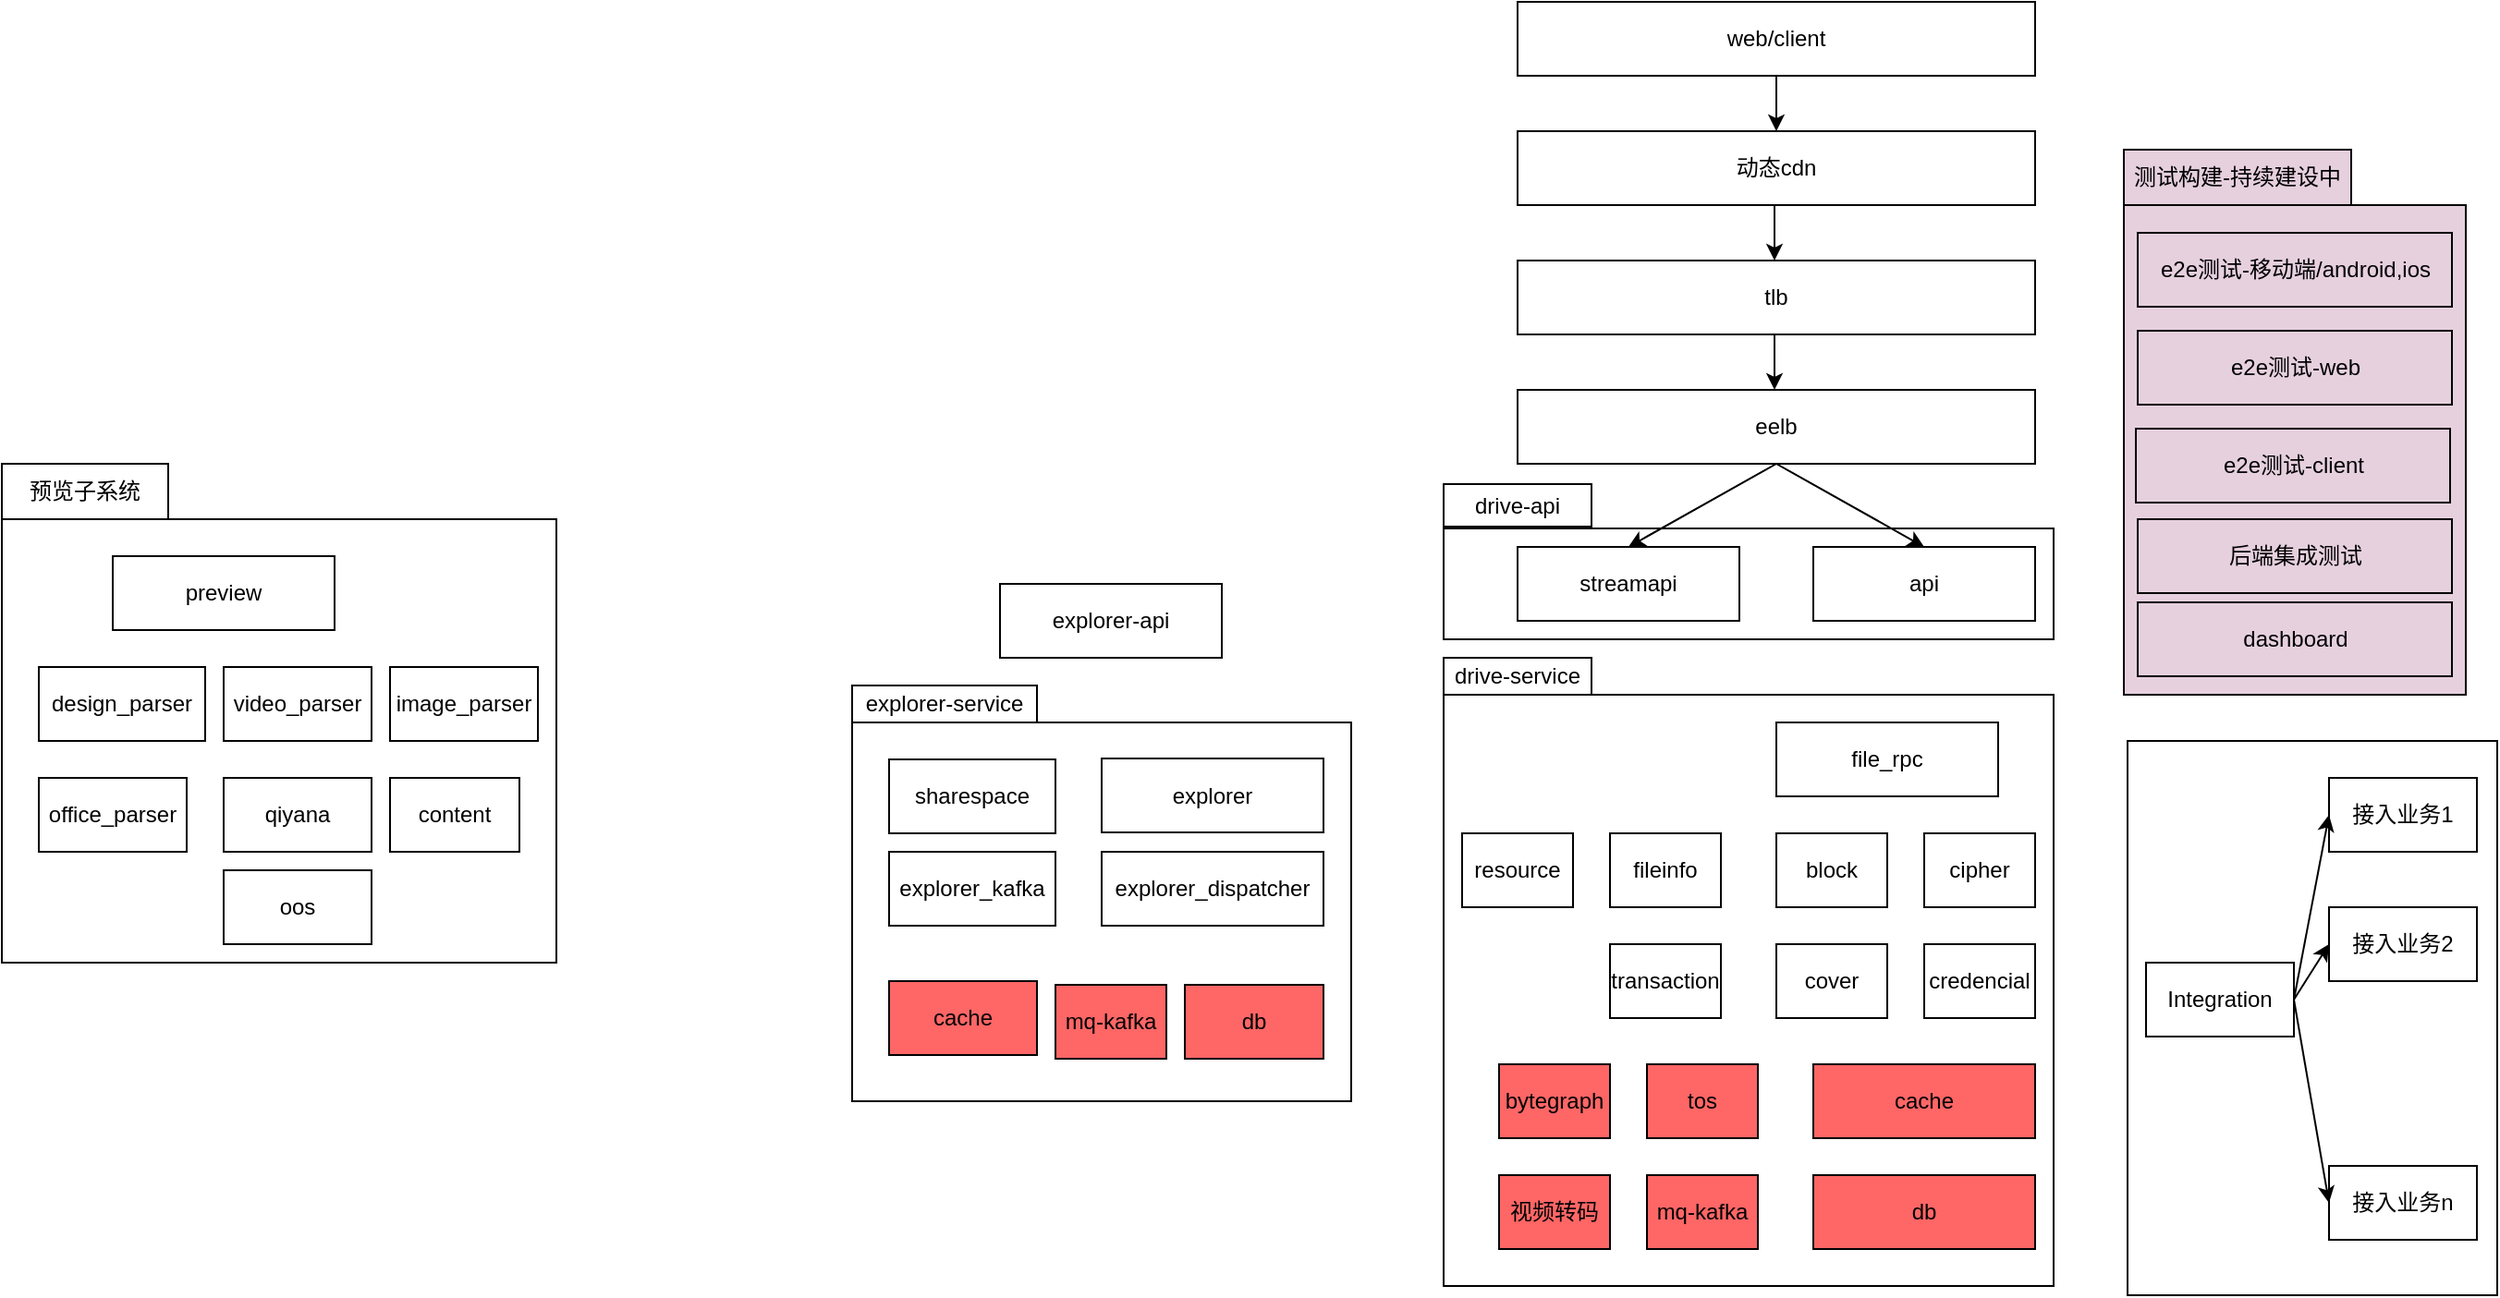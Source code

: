 <mxfile version="12.1.3" type="github" pages="1">
  <diagram id="BOEk1lN_Ds9qcJwE51JH" name="Page-1">
    <mxGraphModel dx="2207" dy="1942" grid="1" gridSize="10" guides="1" tooltips="1" connect="1" arrows="1" fold="1" page="1" pageScale="1" pageWidth="827" pageHeight="1169" math="0" shadow="0">
      <root>
        <mxCell id="0"/>
        <mxCell id="1" parent="0"/>
        <mxCell id="AS0iGIVpPN4j8ClQXOpq-1" value="" style="rounded=0;whiteSpace=wrap;html=1;" parent="1" vertex="1">
          <mxGeometry x="160" y="250" width="330" height="60" as="geometry"/>
        </mxCell>
        <mxCell id="hH2Sw-R2dPevOKpQbH9V-58" value="" style="rounded=0;whiteSpace=wrap;html=1;" parent="1" vertex="1">
          <mxGeometry x="160" y="340" width="330" height="320" as="geometry"/>
        </mxCell>
        <mxCell id="hH2Sw-R2dPevOKpQbH9V-43" value="" style="rounded=0;whiteSpace=wrap;html=1;fillColor=#E6D0DE;" parent="1" vertex="1">
          <mxGeometry x="528" y="75" width="185" height="265" as="geometry"/>
        </mxCell>
        <mxCell id="hH2Sw-R2dPevOKpQbH9V-37" value="" style="rounded=0;whiteSpace=wrap;html=1;" parent="1" vertex="1">
          <mxGeometry x="-620" y="245" width="300" height="240" as="geometry"/>
        </mxCell>
        <mxCell id="hH2Sw-R2dPevOKpQbH9V-22" value="" style="rounded=0;whiteSpace=wrap;html=1;" parent="1" vertex="1">
          <mxGeometry x="530" y="365" width="200" height="300" as="geometry"/>
        </mxCell>
        <mxCell id="hH2Sw-R2dPevOKpQbH9V-1" value="tlb" style="rounded=0;whiteSpace=wrap;html=1;" parent="1" vertex="1">
          <mxGeometry x="200" y="105" width="280" height="40" as="geometry"/>
        </mxCell>
        <mxCell id="hH2Sw-R2dPevOKpQbH9V-2" value="eelb" style="rounded=0;whiteSpace=wrap;html=1;" parent="1" vertex="1">
          <mxGeometry x="200" y="175" width="280" height="40" as="geometry"/>
        </mxCell>
        <mxCell id="hH2Sw-R2dPevOKpQbH9V-3" value="streamapi" style="rounded=0;whiteSpace=wrap;html=1;" parent="1" vertex="1">
          <mxGeometry x="200" y="260" width="120" height="40" as="geometry"/>
        </mxCell>
        <mxCell id="hH2Sw-R2dPevOKpQbH9V-4" value="动态cdn" style="rounded=0;whiteSpace=wrap;html=1;" parent="1" vertex="1">
          <mxGeometry x="200" y="35" width="280" height="40" as="geometry"/>
        </mxCell>
        <mxCell id="hH2Sw-R2dPevOKpQbH9V-5" value="web/client" style="rounded=0;whiteSpace=wrap;html=1;" parent="1" vertex="1">
          <mxGeometry x="200" y="-35" width="280" height="40" as="geometry"/>
        </mxCell>
        <mxCell id="hH2Sw-R2dPevOKpQbH9V-6" value="api" style="rounded=0;whiteSpace=wrap;html=1;" parent="1" vertex="1">
          <mxGeometry x="360" y="260" width="120" height="40" as="geometry"/>
        </mxCell>
        <mxCell id="hH2Sw-R2dPevOKpQbH9V-8" value="file_rpc" style="rounded=0;whiteSpace=wrap;html=1;" parent="1" vertex="1">
          <mxGeometry x="340" y="355" width="120" height="40" as="geometry"/>
        </mxCell>
        <mxCell id="hH2Sw-R2dPevOKpQbH9V-9" value="fileinfo" style="rounded=0;whiteSpace=wrap;html=1;" parent="1" vertex="1">
          <mxGeometry x="250" y="415" width="60" height="40" as="geometry"/>
        </mxCell>
        <mxCell id="hH2Sw-R2dPevOKpQbH9V-10" value="block" style="rounded=0;whiteSpace=wrap;html=1;" parent="1" vertex="1">
          <mxGeometry x="340" y="415" width="60" height="40" as="geometry"/>
        </mxCell>
        <mxCell id="hH2Sw-R2dPevOKpQbH9V-11" value="cipher" style="rounded=0;whiteSpace=wrap;html=1;" parent="1" vertex="1">
          <mxGeometry x="420" y="415" width="60" height="40" as="geometry"/>
        </mxCell>
        <mxCell id="hH2Sw-R2dPevOKpQbH9V-12" value="cache" style="rounded=0;whiteSpace=wrap;html=1;fillColor=#FF6666;" parent="1" vertex="1">
          <mxGeometry x="360" y="540" width="120" height="40" as="geometry"/>
        </mxCell>
        <mxCell id="hH2Sw-R2dPevOKpQbH9V-13" value="db" style="rounded=0;whiteSpace=wrap;html=1;fillColor=#FF6666;" parent="1" vertex="1">
          <mxGeometry x="360" y="600" width="120" height="40" as="geometry"/>
        </mxCell>
        <mxCell id="hH2Sw-R2dPevOKpQbH9V-14" value="Integration" style="rounded=0;whiteSpace=wrap;html=1;" parent="1" vertex="1">
          <mxGeometry x="540" y="485" width="80" height="40" as="geometry"/>
        </mxCell>
        <mxCell id="hH2Sw-R2dPevOKpQbH9V-15" value="接入业务1" style="rounded=0;whiteSpace=wrap;html=1;" parent="1" vertex="1">
          <mxGeometry x="639" y="385" width="80" height="40" as="geometry"/>
        </mxCell>
        <mxCell id="hH2Sw-R2dPevOKpQbH9V-16" value="接入业务2" style="rounded=0;whiteSpace=wrap;html=1;" parent="1" vertex="1">
          <mxGeometry x="639" y="455" width="80" height="40" as="geometry"/>
        </mxCell>
        <mxCell id="hH2Sw-R2dPevOKpQbH9V-17" value="接入业务n" style="rounded=0;whiteSpace=wrap;html=1;" parent="1" vertex="1">
          <mxGeometry x="639" y="595" width="80" height="40" as="geometry"/>
        </mxCell>
        <mxCell id="hH2Sw-R2dPevOKpQbH9V-19" value="resource" style="rounded=0;whiteSpace=wrap;html=1;" parent="1" vertex="1">
          <mxGeometry x="170" y="415" width="60" height="40" as="geometry"/>
        </mxCell>
        <mxCell id="hH2Sw-R2dPevOKpQbH9V-20" value="bytegraph" style="rounded=0;whiteSpace=wrap;html=1;fillColor=#FF6666;" parent="1" vertex="1">
          <mxGeometry x="190" y="540" width="60" height="40" as="geometry"/>
        </mxCell>
        <mxCell id="hH2Sw-R2dPevOKpQbH9V-21" value="tos" style="rounded=0;whiteSpace=wrap;html=1;fillColor=#FF6666;" parent="1" vertex="1">
          <mxGeometry x="270" y="540" width="60" height="40" as="geometry"/>
        </mxCell>
        <mxCell id="hH2Sw-R2dPevOKpQbH9V-23" value="mq-kafka" style="rounded=0;whiteSpace=wrap;html=1;fillColor=#FF6666;" parent="1" vertex="1">
          <mxGeometry x="270" y="600" width="60" height="40" as="geometry"/>
        </mxCell>
        <mxCell id="hH2Sw-R2dPevOKpQbH9V-24" value="qiyana" style="rounded=0;whiteSpace=wrap;html=1;" parent="1" vertex="1">
          <mxGeometry x="-500" y="385" width="80" height="40" as="geometry"/>
        </mxCell>
        <mxCell id="hH2Sw-R2dPevOKpQbH9V-25" value="preview" style="rounded=0;whiteSpace=wrap;html=1;" parent="1" vertex="1">
          <mxGeometry x="-560" y="265" width="120" height="40" as="geometry"/>
        </mxCell>
        <mxCell id="hH2Sw-R2dPevOKpQbH9V-27" value="content" style="rounded=0;whiteSpace=wrap;html=1;" parent="1" vertex="1">
          <mxGeometry x="-410" y="385" width="70" height="40" as="geometry"/>
        </mxCell>
        <mxCell id="hH2Sw-R2dPevOKpQbH9V-28" value="image_parser" style="rounded=0;whiteSpace=wrap;html=1;" parent="1" vertex="1">
          <mxGeometry x="-410" y="325" width="80" height="40" as="geometry"/>
        </mxCell>
        <mxCell id="hH2Sw-R2dPevOKpQbH9V-29" value="design_parser" style="rounded=0;whiteSpace=wrap;html=1;" parent="1" vertex="1">
          <mxGeometry x="-600" y="325" width="90" height="40" as="geometry"/>
        </mxCell>
        <mxCell id="hH2Sw-R2dPevOKpQbH9V-30" value="video_parser" style="rounded=0;whiteSpace=wrap;html=1;" parent="1" vertex="1">
          <mxGeometry x="-500" y="325" width="80" height="40" as="geometry"/>
        </mxCell>
        <mxCell id="hH2Sw-R2dPevOKpQbH9V-31" value="office_parser" style="rounded=0;whiteSpace=wrap;html=1;" parent="1" vertex="1">
          <mxGeometry x="-600" y="385" width="80" height="40" as="geometry"/>
        </mxCell>
        <mxCell id="hH2Sw-R2dPevOKpQbH9V-32" value="oos" style="rounded=0;whiteSpace=wrap;html=1;" parent="1" vertex="1">
          <mxGeometry x="-500" y="435" width="80" height="40" as="geometry"/>
        </mxCell>
        <mxCell id="hH2Sw-R2dPevOKpQbH9V-34" value="视频转码" style="rounded=0;whiteSpace=wrap;html=1;fillColor=#FF6666;" parent="1" vertex="1">
          <mxGeometry x="190" y="600" width="60" height="40" as="geometry"/>
        </mxCell>
        <mxCell id="hH2Sw-R2dPevOKpQbH9V-35" value="credencial" style="rounded=0;whiteSpace=wrap;html=1;" parent="1" vertex="1">
          <mxGeometry x="420" y="475" width="60" height="40" as="geometry"/>
        </mxCell>
        <mxCell id="hH2Sw-R2dPevOKpQbH9V-36" value="cover" style="rounded=0;whiteSpace=wrap;html=1;" parent="1" vertex="1">
          <mxGeometry x="340" y="475" width="60" height="40" as="geometry"/>
        </mxCell>
        <mxCell id="hH2Sw-R2dPevOKpQbH9V-38" value="预览子系统" style="rounded=0;whiteSpace=wrap;html=1;" parent="1" vertex="1">
          <mxGeometry x="-620" y="215" width="90" height="30" as="geometry"/>
        </mxCell>
        <mxCell id="hH2Sw-R2dPevOKpQbH9V-40" value="e2e测试-移动端/android,ios" style="rounded=0;whiteSpace=wrap;html=1;fillColor=#E6D0DE;" parent="1" vertex="1">
          <mxGeometry x="535.5" y="90" width="170" height="40" as="geometry"/>
        </mxCell>
        <mxCell id="hH2Sw-R2dPevOKpQbH9V-41" value="e2e测试-web" style="rounded=0;whiteSpace=wrap;html=1;fillColor=#E6D0DE;" parent="1" vertex="1">
          <mxGeometry x="535.5" y="143" width="170" height="40" as="geometry"/>
        </mxCell>
        <mxCell id="hH2Sw-R2dPevOKpQbH9V-42" value="e2e测试-client" style="rounded=0;whiteSpace=wrap;html=1;fillColor=#E6D0DE;" parent="1" vertex="1">
          <mxGeometry x="534.5" y="196" width="170" height="40" as="geometry"/>
        </mxCell>
        <mxCell id="hH2Sw-R2dPevOKpQbH9V-44" value="测试构建-持续建设中" style="rounded=0;whiteSpace=wrap;html=1;fillColor=#E6D0DE;" parent="1" vertex="1">
          <mxGeometry x="528" y="45" width="123" height="30" as="geometry"/>
        </mxCell>
        <mxCell id="hH2Sw-R2dPevOKpQbH9V-45" value="后端集成测试" style="rounded=0;whiteSpace=wrap;html=1;fillColor=#E6D0DE;" parent="1" vertex="1">
          <mxGeometry x="535.5" y="245" width="170" height="40" as="geometry"/>
        </mxCell>
        <mxCell id="hH2Sw-R2dPevOKpQbH9V-46" value="" style="endArrow=classic;html=1;exitX=1;exitY=0.5;exitDx=0;exitDy=0;entryX=0;entryY=0.5;entryDx=0;entryDy=0;" parent="1" source="hH2Sw-R2dPevOKpQbH9V-14" target="hH2Sw-R2dPevOKpQbH9V-15" edge="1">
          <mxGeometry width="50" height="50" relative="1" as="geometry">
            <mxPoint x="770" y="665" as="sourcePoint"/>
            <mxPoint x="820" y="615" as="targetPoint"/>
          </mxGeometry>
        </mxCell>
        <mxCell id="hH2Sw-R2dPevOKpQbH9V-47" value="" style="endArrow=classic;html=1;exitX=1;exitY=0.5;exitDx=0;exitDy=0;entryX=0;entryY=0.5;entryDx=0;entryDy=0;" parent="1" source="hH2Sw-R2dPevOKpQbH9V-14" target="hH2Sw-R2dPevOKpQbH9V-16" edge="1">
          <mxGeometry width="50" height="50" relative="1" as="geometry">
            <mxPoint x="890" y="685" as="sourcePoint"/>
            <mxPoint x="940" y="635" as="targetPoint"/>
          </mxGeometry>
        </mxCell>
        <mxCell id="hH2Sw-R2dPevOKpQbH9V-48" value="" style="endArrow=classic;html=1;entryX=0;entryY=0.5;entryDx=0;entryDy=0;" parent="1" target="hH2Sw-R2dPevOKpQbH9V-17" edge="1">
          <mxGeometry width="50" height="50" relative="1" as="geometry">
            <mxPoint x="620" y="505" as="sourcePoint"/>
            <mxPoint x="860" y="605" as="targetPoint"/>
          </mxGeometry>
        </mxCell>
        <mxCell id="hH2Sw-R2dPevOKpQbH9V-50" value="" style="endArrow=classic;html=1;exitX=0.5;exitY=1;exitDx=0;exitDy=0;entryX=0.5;entryY=0;entryDx=0;entryDy=0;" parent="1" source="hH2Sw-R2dPevOKpQbH9V-5" target="hH2Sw-R2dPevOKpQbH9V-4" edge="1">
          <mxGeometry width="50" height="50" relative="1" as="geometry">
            <mxPoint x="600" y="75" as="sourcePoint"/>
            <mxPoint x="650" y="25" as="targetPoint"/>
          </mxGeometry>
        </mxCell>
        <mxCell id="hH2Sw-R2dPevOKpQbH9V-51" value="" style="endArrow=classic;html=1;exitX=0.5;exitY=1;exitDx=0;exitDy=0;entryX=0.5;entryY=0;entryDx=0;entryDy=0;" parent="1" edge="1">
          <mxGeometry width="50" height="50" relative="1" as="geometry">
            <mxPoint x="339" y="75" as="sourcePoint"/>
            <mxPoint x="339" y="105" as="targetPoint"/>
          </mxGeometry>
        </mxCell>
        <mxCell id="hH2Sw-R2dPevOKpQbH9V-52" value="" style="endArrow=classic;html=1;exitX=0.5;exitY=1;exitDx=0;exitDy=0;entryX=0.5;entryY=0;entryDx=0;entryDy=0;" parent="1" edge="1">
          <mxGeometry width="50" height="50" relative="1" as="geometry">
            <mxPoint x="339" y="145" as="sourcePoint"/>
            <mxPoint x="339" y="175" as="targetPoint"/>
          </mxGeometry>
        </mxCell>
        <mxCell id="hH2Sw-R2dPevOKpQbH9V-53" value="" style="endArrow=classic;html=1;exitX=0.5;exitY=1;exitDx=0;exitDy=0;entryX=0.5;entryY=0;entryDx=0;entryDy=0;" parent="1" source="hH2Sw-R2dPevOKpQbH9V-2" target="hH2Sw-R2dPevOKpQbH9V-3" edge="1">
          <mxGeometry width="50" height="50" relative="1" as="geometry">
            <mxPoint x="339.5" y="232.5" as="sourcePoint"/>
            <mxPoint x="339.5" y="262.5" as="targetPoint"/>
          </mxGeometry>
        </mxCell>
        <mxCell id="hH2Sw-R2dPevOKpQbH9V-54" value="" style="endArrow=classic;html=1;entryX=0.5;entryY=0;entryDx=0;entryDy=0;exitX=0.5;exitY=1;exitDx=0;exitDy=0;" parent="1" source="hH2Sw-R2dPevOKpQbH9V-2" target="hH2Sw-R2dPevOKpQbH9V-6" edge="1">
          <mxGeometry width="50" height="50" relative="1" as="geometry">
            <mxPoint x="340" y="230" as="sourcePoint"/>
            <mxPoint x="270" y="270" as="targetPoint"/>
          </mxGeometry>
        </mxCell>
        <mxCell id="hH2Sw-R2dPevOKpQbH9V-59" value="drive-service" style="rounded=0;whiteSpace=wrap;html=1;" parent="1" vertex="1">
          <mxGeometry x="160" y="320" width="80" height="20" as="geometry"/>
        </mxCell>
        <mxCell id="hH2Sw-R2dPevOKpQbH9V-62" value="dashboard" style="rounded=0;whiteSpace=wrap;html=1;fillColor=#E6D0DE;" parent="1" vertex="1">
          <mxGeometry x="535.5" y="290" width="170" height="40" as="geometry"/>
        </mxCell>
        <mxCell id="AS0iGIVpPN4j8ClQXOpq-2" value="drive-api" style="rounded=0;whiteSpace=wrap;html=1;" parent="1" vertex="1">
          <mxGeometry x="160" y="226" width="80" height="23" as="geometry"/>
        </mxCell>
        <mxCell id="AS0iGIVpPN4j8ClQXOpq-4" value="" style="rounded=0;whiteSpace=wrap;html=1;" parent="1" vertex="1">
          <mxGeometry x="-160" y="355" width="270" height="205" as="geometry"/>
        </mxCell>
        <mxCell id="AS0iGIVpPN4j8ClQXOpq-6" value="explorer-api" style="rounded=0;whiteSpace=wrap;html=1;" parent="1" vertex="1">
          <mxGeometry x="-80" y="280" width="120" height="40" as="geometry"/>
        </mxCell>
        <mxCell id="AS0iGIVpPN4j8ClQXOpq-7" value="explorer" style="rounded=0;whiteSpace=wrap;html=1;" parent="1" vertex="1">
          <mxGeometry x="-25" y="374.5" width="120" height="40" as="geometry"/>
        </mxCell>
        <mxCell id="AS0iGIVpPN4j8ClQXOpq-11" value="cache" style="rounded=0;whiteSpace=wrap;html=1;fillColor=#FF6666;" parent="1" vertex="1">
          <mxGeometry x="-140" y="495" width="80" height="40" as="geometry"/>
        </mxCell>
        <mxCell id="AS0iGIVpPN4j8ClQXOpq-12" value="db" style="rounded=0;whiteSpace=wrap;html=1;fillColor=#FF6666;" parent="1" vertex="1">
          <mxGeometry x="20" y="497" width="75" height="40" as="geometry"/>
        </mxCell>
        <mxCell id="AS0iGIVpPN4j8ClQXOpq-16" value="mq-kafka" style="rounded=0;whiteSpace=wrap;html=1;fillColor=#FF6666;" parent="1" vertex="1">
          <mxGeometry x="-50" y="497" width="60" height="40" as="geometry"/>
        </mxCell>
        <mxCell id="AS0iGIVpPN4j8ClQXOpq-18" value="explorer_dispatcher" style="rounded=0;whiteSpace=wrap;html=1;" parent="1" vertex="1">
          <mxGeometry x="-25" y="425" width="120" height="40" as="geometry"/>
        </mxCell>
        <mxCell id="AS0iGIVpPN4j8ClQXOpq-19" value="explorer_kafka" style="rounded=0;whiteSpace=wrap;html=1;" parent="1" vertex="1">
          <mxGeometry x="-140" y="425" width="90" height="40" as="geometry"/>
        </mxCell>
        <mxCell id="AS0iGIVpPN4j8ClQXOpq-22" value="explorer-service" style="rounded=0;whiteSpace=wrap;html=1;" parent="1" vertex="1">
          <mxGeometry x="-160" y="335" width="100" height="20" as="geometry"/>
        </mxCell>
        <mxCell id="ibPrU7S0nuZg-OomAJcg-1" value="sharespace" style="rounded=0;whiteSpace=wrap;html=1;" vertex="1" parent="1">
          <mxGeometry x="-140" y="375" width="90" height="40" as="geometry"/>
        </mxCell>
        <mxCell id="ibPrU7S0nuZg-OomAJcg-2" value="transaction" style="rounded=0;whiteSpace=wrap;html=1;" vertex="1" parent="1">
          <mxGeometry x="250" y="475" width="60" height="40" as="geometry"/>
        </mxCell>
      </root>
    </mxGraphModel>
  </diagram>
</mxfile>
